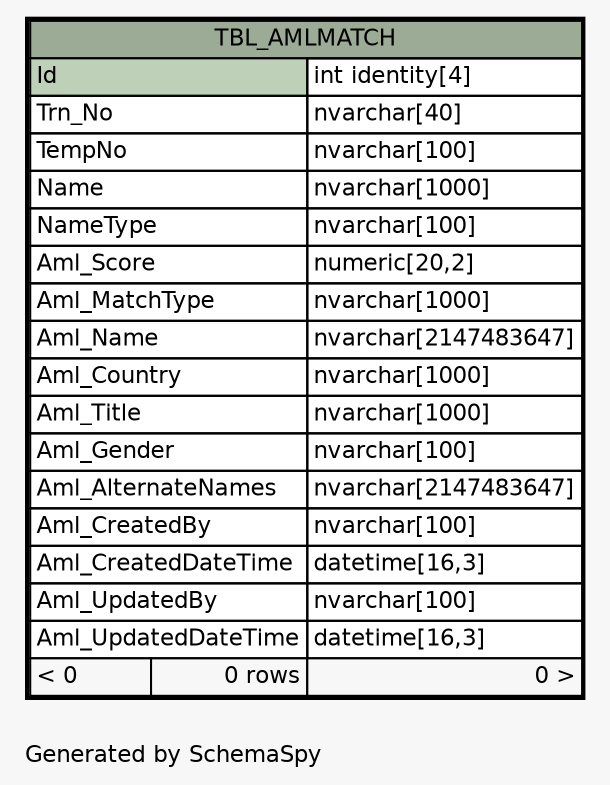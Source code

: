 // dot 2.38.0 on Windows 10 10.0
// SchemaSpy rev 590
digraph "oneDegreeRelationshipsDiagram" {
  graph [
    rankdir="RL"
    bgcolor="#f7f7f7"
    label="\nGenerated by SchemaSpy"
    labeljust="l"
    nodesep="0.18"
    ranksep="0.46"
    fontname="Helvetica"
    fontsize="11"
  ];
  node [
    fontname="Helvetica"
    fontsize="11"
    shape="plaintext"
  ];
  edge [
    arrowsize="0.8"
  ];
  "TBL_AMLMATCH" [
    label=<
    <TABLE BORDER="2" CELLBORDER="1" CELLSPACING="0" BGCOLOR="#ffffff">
      <TR><TD COLSPAN="3" BGCOLOR="#9bab96" ALIGN="CENTER">TBL_AMLMATCH</TD></TR>
      <TR><TD PORT="Id" COLSPAN="2" BGCOLOR="#bed1b8" ALIGN="LEFT">Id</TD><TD PORT="Id.type" ALIGN="LEFT">int identity[4]</TD></TR>
      <TR><TD PORT="Trn_No" COLSPAN="2" ALIGN="LEFT">Trn_No</TD><TD PORT="Trn_No.type" ALIGN="LEFT">nvarchar[40]</TD></TR>
      <TR><TD PORT="TempNo" COLSPAN="2" ALIGN="LEFT">TempNo</TD><TD PORT="TempNo.type" ALIGN="LEFT">nvarchar[100]</TD></TR>
      <TR><TD PORT="Name" COLSPAN="2" ALIGN="LEFT">Name</TD><TD PORT="Name.type" ALIGN="LEFT">nvarchar[1000]</TD></TR>
      <TR><TD PORT="NameType" COLSPAN="2" ALIGN="LEFT">NameType</TD><TD PORT="NameType.type" ALIGN="LEFT">nvarchar[100]</TD></TR>
      <TR><TD PORT="Aml_Score" COLSPAN="2" ALIGN="LEFT">Aml_Score</TD><TD PORT="Aml_Score.type" ALIGN="LEFT">numeric[20,2]</TD></TR>
      <TR><TD PORT="Aml_MatchType" COLSPAN="2" ALIGN="LEFT">Aml_MatchType</TD><TD PORT="Aml_MatchType.type" ALIGN="LEFT">nvarchar[1000]</TD></TR>
      <TR><TD PORT="Aml_Name" COLSPAN="2" ALIGN="LEFT">Aml_Name</TD><TD PORT="Aml_Name.type" ALIGN="LEFT">nvarchar[2147483647]</TD></TR>
      <TR><TD PORT="Aml_Country" COLSPAN="2" ALIGN="LEFT">Aml_Country</TD><TD PORT="Aml_Country.type" ALIGN="LEFT">nvarchar[1000]</TD></TR>
      <TR><TD PORT="Aml_Title" COLSPAN="2" ALIGN="LEFT">Aml_Title</TD><TD PORT="Aml_Title.type" ALIGN="LEFT">nvarchar[1000]</TD></TR>
      <TR><TD PORT="Aml_Gender" COLSPAN="2" ALIGN="LEFT">Aml_Gender</TD><TD PORT="Aml_Gender.type" ALIGN="LEFT">nvarchar[100]</TD></TR>
      <TR><TD PORT="Aml_AlternateNames" COLSPAN="2" ALIGN="LEFT">Aml_AlternateNames</TD><TD PORT="Aml_AlternateNames.type" ALIGN="LEFT">nvarchar[2147483647]</TD></TR>
      <TR><TD PORT="Aml_CreatedBy" COLSPAN="2" ALIGN="LEFT">Aml_CreatedBy</TD><TD PORT="Aml_CreatedBy.type" ALIGN="LEFT">nvarchar[100]</TD></TR>
      <TR><TD PORT="Aml_CreatedDateTime" COLSPAN="2" ALIGN="LEFT">Aml_CreatedDateTime</TD><TD PORT="Aml_CreatedDateTime.type" ALIGN="LEFT">datetime[16,3]</TD></TR>
      <TR><TD PORT="Aml_UpdatedBy" COLSPAN="2" ALIGN="LEFT">Aml_UpdatedBy</TD><TD PORT="Aml_UpdatedBy.type" ALIGN="LEFT">nvarchar[100]</TD></TR>
      <TR><TD PORT="Aml_UpdatedDateTime" COLSPAN="2" ALIGN="LEFT">Aml_UpdatedDateTime</TD><TD PORT="Aml_UpdatedDateTime.type" ALIGN="LEFT">datetime[16,3]</TD></TR>
      <TR><TD ALIGN="LEFT" BGCOLOR="#f7f7f7">&lt; 0</TD><TD ALIGN="RIGHT" BGCOLOR="#f7f7f7">0 rows</TD><TD ALIGN="RIGHT" BGCOLOR="#f7f7f7">0 &gt;</TD></TR>
    </TABLE>>
    URL="TBL_AMLMATCH.html"
    tooltip="TBL_AMLMATCH"
  ];
}
